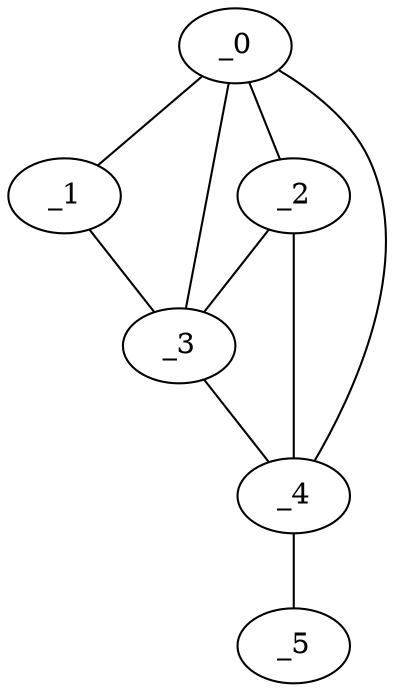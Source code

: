 graph FP1_0117 {
	_0	 [x="0.9309",
		y="2.88185"];
	_1	 [x="1.21295",
		y="0.388193"];
	_0 -- _1;
	_2	 [x="0.850339",
		y="1.61455"];
	_0 -- _2;
	_3	 [x="1.71754",
		y="1.76483"];
	_0 -- _3;
	_4	 [x="2.1",
		y="2.78"];
	_0 -- _4;
	_1 -- _3;
	_2 -- _3;
	_2 -- _4;
	_3 -- _4;
	_5	 [x="2.36477",
		y="2.68795"];
	_4 -- _5;
}
